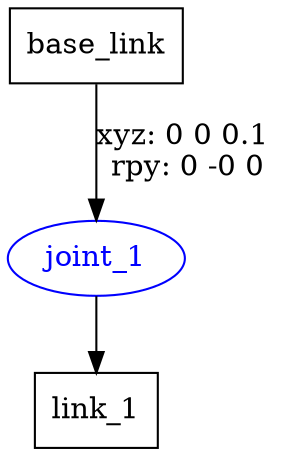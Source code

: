 digraph G {
node [shape=box];
"base_link" [label="base_link"];
"link_1" [label="link_1"];
node [shape=ellipse, color=blue, fontcolor=blue];
"base_link" -> "joint_1" [label="xyz: 0 0 0.1 \nrpy: 0 -0 0"]
"joint_1" -> "link_1"
}
